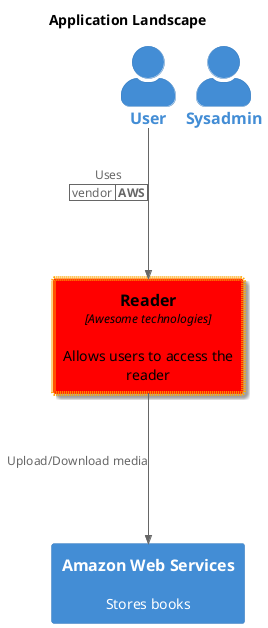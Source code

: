 @startuml
set separator none
!ENABLE_ALL_PLANT_ELEMENTS = 1
skinparam linetype ortho
skinparam nodesep 10
skinparam ranksep 150
top to bottom direction
title Application Landscape
!include <C4/C4>
!include <C4/C4_Context>
!include <C4/C4_Container>
AddElementTag("HighlightedElement", $bgColor="red", $fontColor="black", $borderColor="orange", $shadowing="true", $shape="RoundedBox", $sprite="", $techn="Awesome technologies", $legendText="Awesome element", $legendSprite="", $borderStyle="DOTTED", $borderThickness="5")
AddRelTag("HighlightedRelation", $textColor="red", $lineColor="red", $lineStyle="DOTTED", $sprite="", $techn="", $legendText="Awesome relation", $legendSprite="", $lineThickness="2")
Container($alias="Person_user", $label="User", $techn="", $descr="", $sprite="", $tags="", $link="", $baseShape="actor")
Container($alias="Person_sysadmin", $label="Sysadmin", $techn="", $descr="", $sprite="", $tags="", $link="", $baseShape="actor")
Container($alias="SoftwareSystem_reader_ss", $label="Reader", $techn="", $descr="Allows users to access the reader", $sprite="", $tags="HighlightedElement", $link="", $baseShape="rectangle")
Container($alias="SoftwareSystem_aws_ss", $label="Amazon Web Services", $techn="", $descr="Stores books", $sprite="", $tags="", $link="", $baseShape="rectangle") {
    WithoutPropertyHeader()
    AddProperty("vendor","AWS")
    }
Rel($from="Person_user", $to="SoftwareSystem_reader_ss", $label="", $techn="", $descr="Uses", $sprite="", $tags="", $link="")
Rel($from="SoftwareSystem_reader_ss", $to="SoftwareSystem_aws_ss", $label="", $techn="", $descr="Upload/Download media", $sprite="", $tags="", $link="")
hide stereotypes
@enduml
